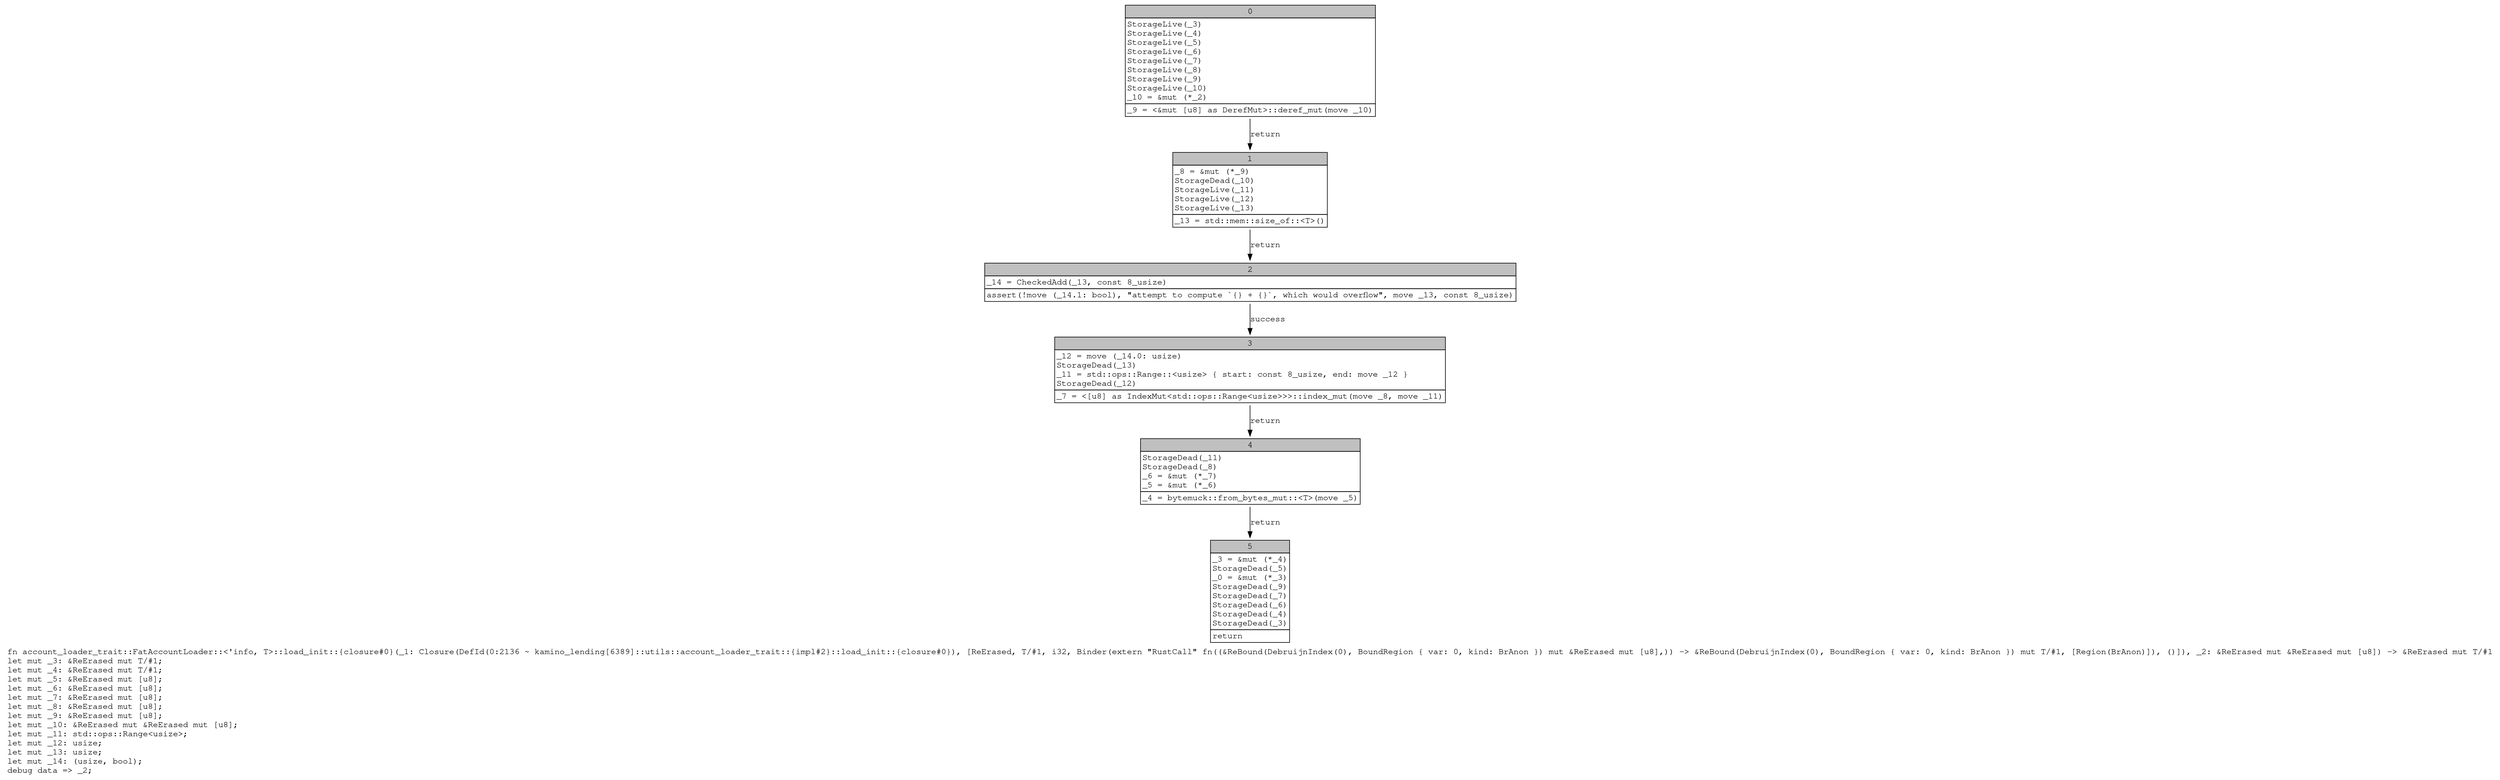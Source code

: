 digraph Mir_0_2136 {
    graph [fontname="Courier, monospace"];
    node [fontname="Courier, monospace"];
    edge [fontname="Courier, monospace"];
    label=<fn account_loader_trait::FatAccountLoader::&lt;'info, T&gt;::load_init::{closure#0}(_1: Closure(DefId(0:2136 ~ kamino_lending[6389]::utils::account_loader_trait::{impl#2}::load_init::{closure#0}), [ReErased, T/#1, i32, Binder(extern &quot;RustCall&quot; fn((&amp;ReBound(DebruijnIndex(0), BoundRegion { var: 0, kind: BrAnon }) mut &amp;ReErased mut [u8],)) -&gt; &amp;ReBound(DebruijnIndex(0), BoundRegion { var: 0, kind: BrAnon }) mut T/#1, [Region(BrAnon)]), ()]), _2: &amp;ReErased mut &amp;ReErased mut [u8]) -&gt; &amp;ReErased mut T/#1<br align="left"/>let mut _3: &amp;ReErased mut T/#1;<br align="left"/>let mut _4: &amp;ReErased mut T/#1;<br align="left"/>let mut _5: &amp;ReErased mut [u8];<br align="left"/>let mut _6: &amp;ReErased mut [u8];<br align="left"/>let mut _7: &amp;ReErased mut [u8];<br align="left"/>let mut _8: &amp;ReErased mut [u8];<br align="left"/>let mut _9: &amp;ReErased mut [u8];<br align="left"/>let mut _10: &amp;ReErased mut &amp;ReErased mut [u8];<br align="left"/>let mut _11: std::ops::Range&lt;usize&gt;;<br align="left"/>let mut _12: usize;<br align="left"/>let mut _13: usize;<br align="left"/>let mut _14: (usize, bool);<br align="left"/>debug data =&gt; _2;<br align="left"/>>;
    bb0__0_2136 [shape="none", label=<<table border="0" cellborder="1" cellspacing="0"><tr><td bgcolor="gray" align="center" colspan="1">0</td></tr><tr><td align="left" balign="left">StorageLive(_3)<br/>StorageLive(_4)<br/>StorageLive(_5)<br/>StorageLive(_6)<br/>StorageLive(_7)<br/>StorageLive(_8)<br/>StorageLive(_9)<br/>StorageLive(_10)<br/>_10 = &amp;mut (*_2)<br/></td></tr><tr><td align="left">_9 = &lt;&amp;mut [u8] as DerefMut&gt;::deref_mut(move _10)</td></tr></table>>];
    bb1__0_2136 [shape="none", label=<<table border="0" cellborder="1" cellspacing="0"><tr><td bgcolor="gray" align="center" colspan="1">1</td></tr><tr><td align="left" balign="left">_8 = &amp;mut (*_9)<br/>StorageDead(_10)<br/>StorageLive(_11)<br/>StorageLive(_12)<br/>StorageLive(_13)<br/></td></tr><tr><td align="left">_13 = std::mem::size_of::&lt;T&gt;()</td></tr></table>>];
    bb2__0_2136 [shape="none", label=<<table border="0" cellborder="1" cellspacing="0"><tr><td bgcolor="gray" align="center" colspan="1">2</td></tr><tr><td align="left" balign="left">_14 = CheckedAdd(_13, const 8_usize)<br/></td></tr><tr><td align="left">assert(!move (_14.1: bool), &quot;attempt to compute `{} + {}`, which would overflow&quot;, move _13, const 8_usize)</td></tr></table>>];
    bb3__0_2136 [shape="none", label=<<table border="0" cellborder="1" cellspacing="0"><tr><td bgcolor="gray" align="center" colspan="1">3</td></tr><tr><td align="left" balign="left">_12 = move (_14.0: usize)<br/>StorageDead(_13)<br/>_11 = std::ops::Range::&lt;usize&gt; { start: const 8_usize, end: move _12 }<br/>StorageDead(_12)<br/></td></tr><tr><td align="left">_7 = &lt;[u8] as IndexMut&lt;std::ops::Range&lt;usize&gt;&gt;&gt;::index_mut(move _8, move _11)</td></tr></table>>];
    bb4__0_2136 [shape="none", label=<<table border="0" cellborder="1" cellspacing="0"><tr><td bgcolor="gray" align="center" colspan="1">4</td></tr><tr><td align="left" balign="left">StorageDead(_11)<br/>StorageDead(_8)<br/>_6 = &amp;mut (*_7)<br/>_5 = &amp;mut (*_6)<br/></td></tr><tr><td align="left">_4 = bytemuck::from_bytes_mut::&lt;T&gt;(move _5)</td></tr></table>>];
    bb5__0_2136 [shape="none", label=<<table border="0" cellborder="1" cellspacing="0"><tr><td bgcolor="gray" align="center" colspan="1">5</td></tr><tr><td align="left" balign="left">_3 = &amp;mut (*_4)<br/>StorageDead(_5)<br/>_0 = &amp;mut (*_3)<br/>StorageDead(_9)<br/>StorageDead(_7)<br/>StorageDead(_6)<br/>StorageDead(_4)<br/>StorageDead(_3)<br/></td></tr><tr><td align="left">return</td></tr></table>>];
    bb0__0_2136 -> bb1__0_2136 [label="return"];
    bb1__0_2136 -> bb2__0_2136 [label="return"];
    bb2__0_2136 -> bb3__0_2136 [label="success"];
    bb3__0_2136 -> bb4__0_2136 [label="return"];
    bb4__0_2136 -> bb5__0_2136 [label="return"];
}
